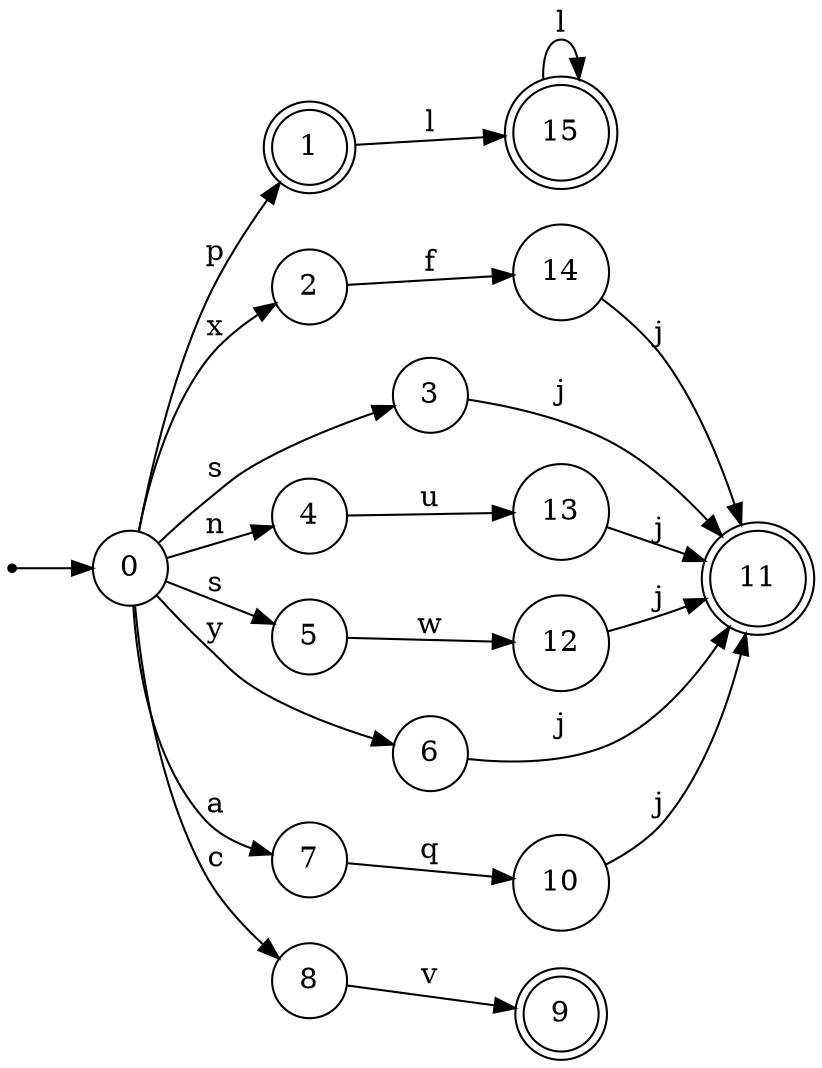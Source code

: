 digraph finite_state_machine {
rankdir=LR;
size="20,20";
node [shape = point]; "dummy0"
node [shape = circle]; "0";
"dummy0" -> "0";
node [shape = doublecircle]; "1";node [shape = circle]; "2";
node [shape = circle]; "3";
node [shape = circle]; "4";
node [shape = circle]; "5";
node [shape = circle]; "6";
node [shape = circle]; "7";
node [shape = circle]; "8";
node [shape = doublecircle]; "9";node [shape = circle]; "10";
node [shape = doublecircle]; "11";node [shape = circle]; "12";
node [shape = circle]; "13";
node [shape = circle]; "14";
node [shape = doublecircle]; "15";"0" -> "1" [label = "p"];
 "0" -> "2" [label = "x"];
 "0" -> "3" [label = "s"];
 "0" -> "5" [label = "s"];
 "0" -> "4" [label = "n"];
 "0" -> "6" [label = "y"];
 "0" -> "7" [label = "a"];
 "0" -> "8" [label = "c"];
 "8" -> "9" [label = "v"];
 "7" -> "10" [label = "q"];
 "10" -> "11" [label = "j"];
 "6" -> "11" [label = "j"];
 "5" -> "12" [label = "w"];
 "12" -> "11" [label = "j"];
 "4" -> "13" [label = "u"];
 "13" -> "11" [label = "j"];
 "3" -> "11" [label = "j"];
 "2" -> "14" [label = "f"];
 "14" -> "11" [label = "j"];
 "1" -> "15" [label = "l"];
 "15" -> "15" [label = "l"];
 }
